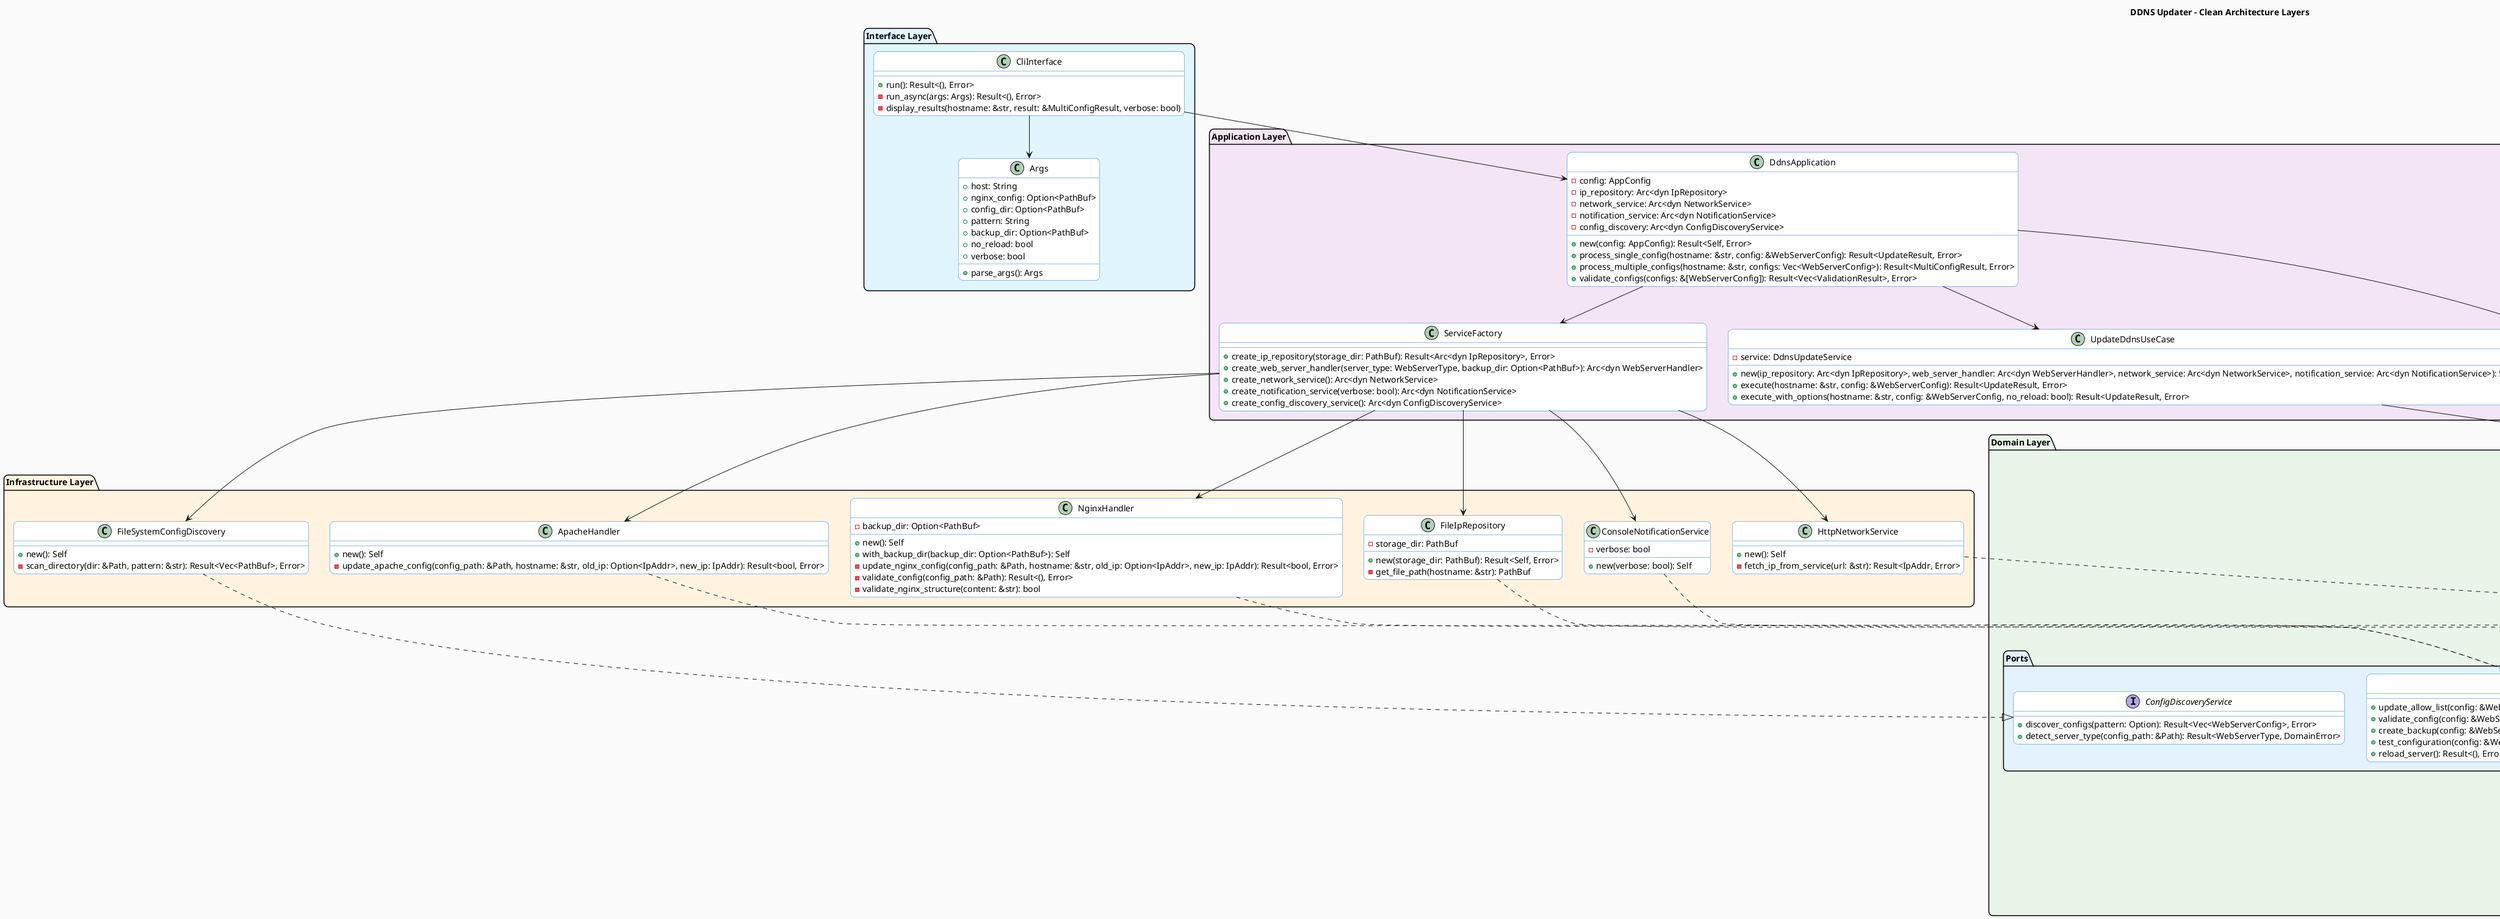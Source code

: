 @startuml clean-architecture
skinparam backgroundColor #FAFAFA
skinparam roundcorner 15
skinparam classBackgroundColor #FFFFFF
skinparam classBorderColor #1976D2
skinparam packageBackgroundColor #E3F2FD

title DDNS Updater - Clean Architecture Layers

package "Interface Layer" as interface #E1F5FE {
    class CliInterface {
        +run(): Result<(), Error>
        -run_async(args: Args): Result<(), Error>
        -display_results(hostname: &str, result: &MultiConfigResult, verbose: bool)
    }
    
    class Args {
        +host: String
        +nginx_config: Option<PathBuf>
        +config_dir: Option<PathBuf>
        +pattern: String
        +backup_dir: Option<PathBuf>
        +no_reload: bool
        +verbose: bool
        +parse_args(): Args
    }
}

package "Application Layer" as application #F3E5F5 {
    class DdnsApplication {
        -config: AppConfig
        -ip_repository: Arc<dyn IpRepository>
        -network_service: Arc<dyn NetworkService>
        -notification_service: Arc<dyn NotificationService>
        -config_discovery: Arc<dyn ConfigDiscoveryService>
        +new(config: AppConfig): Result<Self, Error>
        +process_single_config(hostname: &str, config: &WebServerConfig): Result<UpdateResult, Error>
        +process_multiple_configs(hostname: &str, configs: Vec<WebServerConfig>): Result<MultiConfigResult, Error>
        +validate_configs(configs: &[WebServerConfig]): Result<Vec<ValidationResult>, Error>
    }
    
    class ServiceFactory {
        +create_ip_repository(storage_dir: PathBuf): Result<Arc<dyn IpRepository>, Error>
        +create_web_server_handler(server_type: WebServerType, backup_dir: Option<PathBuf>): Arc<dyn WebServerHandler>
        +create_network_service(): Arc<dyn NetworkService>
        +create_notification_service(verbose: bool): Arc<dyn NotificationService>
        +create_config_discovery_service(): Arc<dyn ConfigDiscoveryService>
    }
    
    class UpdateDdnsUseCase {
        -service: DdnsUpdateService
        +new(ip_repository: Arc<dyn IpRepository>, web_server_handler: Arc<dyn WebServerHandler>, network_service: Arc<dyn NetworkService>, notification_service: Arc<dyn NotificationService>): Self
        +execute(hostname: &str, config: &WebServerConfig): Result<UpdateResult, Error>
        +execute_with_options(hostname: &str, config: &WebServerConfig, no_reload: bool): Result<UpdateResult, Error>
    }
    
    class AppConfig {
        +storage_dir: PathBuf
        +server_type: WebServerType
        +backup_dir: Option<PathBuf>
        +no_reload: bool
        +verbose: bool
    }
}

package "Domain Layer" as domain #E8F5E8 {
    package "Entities" {
        class IpEntry {
            +ip: IpAddr
            +hostname: String
            +comment: Option<String>
            +created_at: DateTime<Utc>
            +updated_at: DateTime<Utc>
            +new(ip: IpAddr, hostname: String, comment: Option<String>): Self
            +update_ip(new_ip: IpAddr)
            +update_comment(comment: Option<String>)
        }
        
        class WebServerConfig {
            +path: PathBuf
            +server_type: WebServerType
            +backup_path: Option<PathBuf>
            +new(path: PathBuf, server_type: WebServerType): Self
        }
        
        enum WebServerType {
            Nginx
            Apache
            Caddy
            Traefik
        }
    }
    
    package "Services" {
        class DdnsUpdateService {
            -ip_repository: Arc<dyn IpRepository>
            -web_server_handler: Arc<dyn WebServerHandler>
            -network_service: Arc<dyn NetworkService>
            -notification_service: Arc<dyn NotificationService>
            +new(...): Self
            +update_ddns(hostname: &str, config: &WebServerConfig): Result<UpdateResult, Error>
            +update_ddns_with_options(hostname: &str, config: &WebServerConfig, no_reload: bool): Result<UpdateResult, Error>
            +list_entries(): Result<Vec<IpEntry>, Error>
        }
    }
    
    package "Ports" {
        interface IpRepository {
            +store_ip(hostname: &str, ip: IpAddr): Result<(), Error>
            +load_ip(hostname: &str): Result<Option<IpAddr>, Error>
            +get_ip_entry(hostname: &str): Result<Option<IpEntry>, Error>
            +list_all_entries(): Result<Vec<IpEntry>, Error>
            +delete_entry(hostname: &str): Result<bool, Error>
        }
        
        interface WebServerHandler {
            +update_allow_list(config: &WebServerConfig, hostname: &str, old_ip: Option<IpAddr>, new_ip: IpAddr): Result<bool, Error>
            +validate_config(config: &WebServerConfig): Result<(), Error>
            +create_backup(config: &WebServerConfig): Result<PathBuf, Error>
            +test_configuration(config: &WebServerConfig): Result<bool, Error>
            +reload_server(): Result<(), Error>
        }
        
        interface NetworkService {
            +get_public_ip(): Result<IpAddr, Error>
            +resolve_hostname(hostname: &str): Result<Vec<IpAddr>, Error>
            +is_reachable(ip: IpAddr): Result<bool, Error>
        }
        
        interface NotificationService {
            +notify_ip_change(hostname: &str, old_ip: Option<IpAddr>, new_ip: IpAddr): Result<(), Error>
            +notify_error(error: &str, context: Option<&str>): Result<(), Error>
        }
        
        interface ConfigDiscoveryService {
            +discover_configs(pattern: Option<&str>): Result<Vec<WebServerConfig>, Error>
            +detect_server_type(config_path: &Path): Result<WebServerType, DomainError>
        }
    }
}

package "Infrastructure Layer" as infrastructure #FFF3E0 {
    class FileIpRepository {
        -storage_dir: PathBuf
        +new(storage_dir: PathBuf): Result<Self, Error>
        -get_file_path(hostname: &str): PathBuf
    }
    
    class NginxHandler {
        -backup_dir: Option<PathBuf>
        +new(): Self
        +with_backup_dir(backup_dir: Option<PathBuf>): Self
        -update_nginx_config(config_path: &Path, hostname: &str, old_ip: Option<IpAddr>, new_ip: IpAddr): Result<bool, Error>
        -validate_config(config_path: &Path): Result<(), Error>
        -validate_nginx_structure(content: &str): bool
    }
    
    class ApacheHandler {
        +new(): Self
        -update_apache_config(config_path: &Path, hostname: &str, old_ip: Option<IpAddr>, new_ip: IpAddr): Result<bool, Error>
    }
    
    class HttpNetworkService {
        +new(): Self
        -fetch_ip_from_service(url: &str): Result<IpAddr, Error>
    }
    
    class ConsoleNotificationService {
        -verbose: bool
        +new(verbose: bool): Self
    }
    
    class FileSystemConfigDiscovery {
        +new(): Self
        -scan_directory(dir: &Path, pattern: &str): Result<Vec<PathBuf>, Error>
    }
}

' Relationships
CliInterface --> DdnsApplication
CliInterface --> Args
DdnsApplication --> ServiceFactory
DdnsApplication --> UpdateDdnsUseCase
DdnsApplication --> AppConfig
UpdateDdnsUseCase --> DdnsUpdateService
DdnsUpdateService --> IpRepository
DdnsUpdateService --> WebServerHandler
DdnsUpdateService --> NetworkService
DdnsUpdateService --> NotificationService
ServiceFactory --> FileIpRepository
ServiceFactory --> NginxHandler
ServiceFactory --> ApacheHandler
ServiceFactory --> HttpNetworkService
ServiceFactory --> ConsoleNotificationService
ServiceFactory --> FileSystemConfigDiscovery
FileIpRepository ..|> IpRepository
NginxHandler ..|> WebServerHandler
ApacheHandler ..|> WebServerHandler
HttpNetworkService ..|> NetworkService
ConsoleNotificationService ..|> NotificationService
FileSystemConfigDiscovery ..|> ConfigDiscoveryService
DdnsUpdateService --> IpEntry
DdnsUpdateService --> WebServerConfig
WebServerConfig --> WebServerType

@enduml